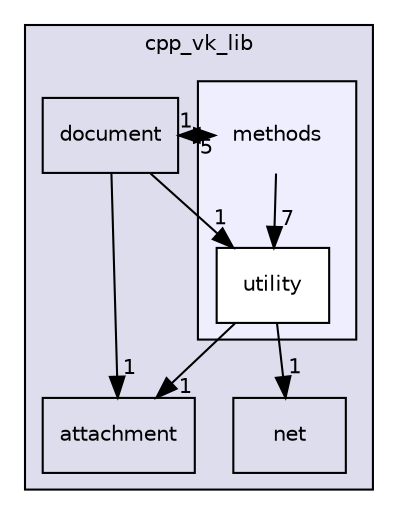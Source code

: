 digraph "methods" {
  compound=true
  node [ fontsize="10", fontname="Helvetica"];
  edge [ labelfontsize="10", labelfontname="Helvetica"];
  subgraph clusterdir_ff8df762ee7a92ae5aae7a0c53291ef2 {
    graph [ bgcolor="#ddddee", pencolor="black", label="cpp_vk_lib" fontname="Helvetica", fontsize="10", URL="dir_ff8df762ee7a92ae5aae7a0c53291ef2.html"]
  dir_c6fbb1671fb3038ec70d8eb32616290e [shape=box label="document" URL="dir_c6fbb1671fb3038ec70d8eb32616290e.html"];
  dir_38ea18007e72c631318107a94e52d45f [shape=box label="attachment" URL="dir_38ea18007e72c631318107a94e52d45f.html"];
  dir_2ca09ff9522c67ce12a20aebfacbd704 [shape=box label="net" URL="dir_2ca09ff9522c67ce12a20aebfacbd704.html"];
  subgraph clusterdir_8b3c131c7deef97e7a107e2ab510e8a1 {
    graph [ bgcolor="#eeeeff", pencolor="black", label="" URL="dir_8b3c131c7deef97e7a107e2ab510e8a1.html"];
    dir_8b3c131c7deef97e7a107e2ab510e8a1 [shape=plaintext label="methods"];
  dir_0fc2aa0e1c7d15c0741635c7aca2eeb5 [shape=box label="utility" fillcolor="white" style="filled" URL="dir_0fc2aa0e1c7d15c0741635c7aca2eeb5.html"];
  }
  }
  dir_8b3c131c7deef97e7a107e2ab510e8a1->dir_0fc2aa0e1c7d15c0741635c7aca2eeb5 [headlabel="7", labeldistance=1.5 headhref="dir_000012_000030.html"];
  dir_8b3c131c7deef97e7a107e2ab510e8a1->dir_c6fbb1671fb3038ec70d8eb32616290e [headlabel="5", labeldistance=1.5 headhref="dir_000012_000020.html"];
  dir_0fc2aa0e1c7d15c0741635c7aca2eeb5->dir_2ca09ff9522c67ce12a20aebfacbd704 [headlabel="1", labeldistance=1.5 headhref="dir_000030_000016.html"];
  dir_0fc2aa0e1c7d15c0741635c7aca2eeb5->dir_38ea18007e72c631318107a94e52d45f [headlabel="1", labeldistance=1.5 headhref="dir_000030_000006.html"];
  dir_c6fbb1671fb3038ec70d8eb32616290e->dir_0fc2aa0e1c7d15c0741635c7aca2eeb5 [headlabel="1", labeldistance=1.5 headhref="dir_000020_000030.html"];
  dir_c6fbb1671fb3038ec70d8eb32616290e->dir_38ea18007e72c631318107a94e52d45f [headlabel="1", labeldistance=1.5 headhref="dir_000020_000006.html"];
  dir_c6fbb1671fb3038ec70d8eb32616290e->dir_8b3c131c7deef97e7a107e2ab510e8a1 [headlabel="1", labeldistance=1.5 headhref="dir_000020_000012.html"];
}
